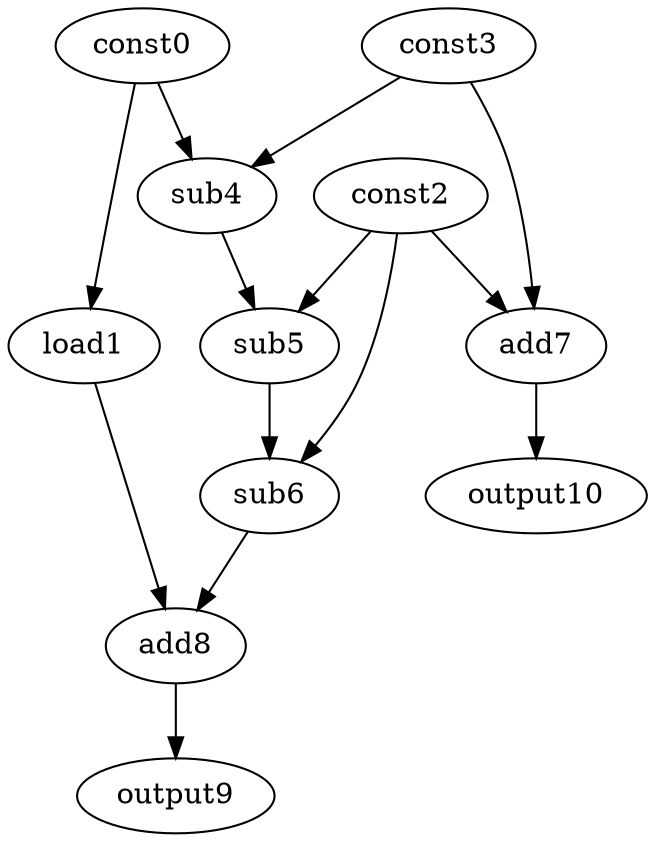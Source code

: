 digraph G { 
const0[opcode=const]; 
load1[opcode=load]; 
const2[opcode=const]; 
const3[opcode=const]; 
sub4[opcode=sub]; 
sub5[opcode=sub]; 
sub6[opcode=sub]; 
add7[opcode=add]; 
add8[opcode=add]; 
output9[opcode=output]; 
output10[opcode=output]; 
const0->load1[operand=0];
const0->sub4[operand=0];
const3->sub4[operand=1];
const2->add7[operand=0];
const3->add7[operand=1];
const2->sub5[operand=0];
sub4->sub5[operand=1];
add7->output10[operand=0];
const2->sub6[operand=0];
sub5->sub6[operand=1];
load1->add8[operand=0];
sub6->add8[operand=1];
add8->output9[operand=0];
}
